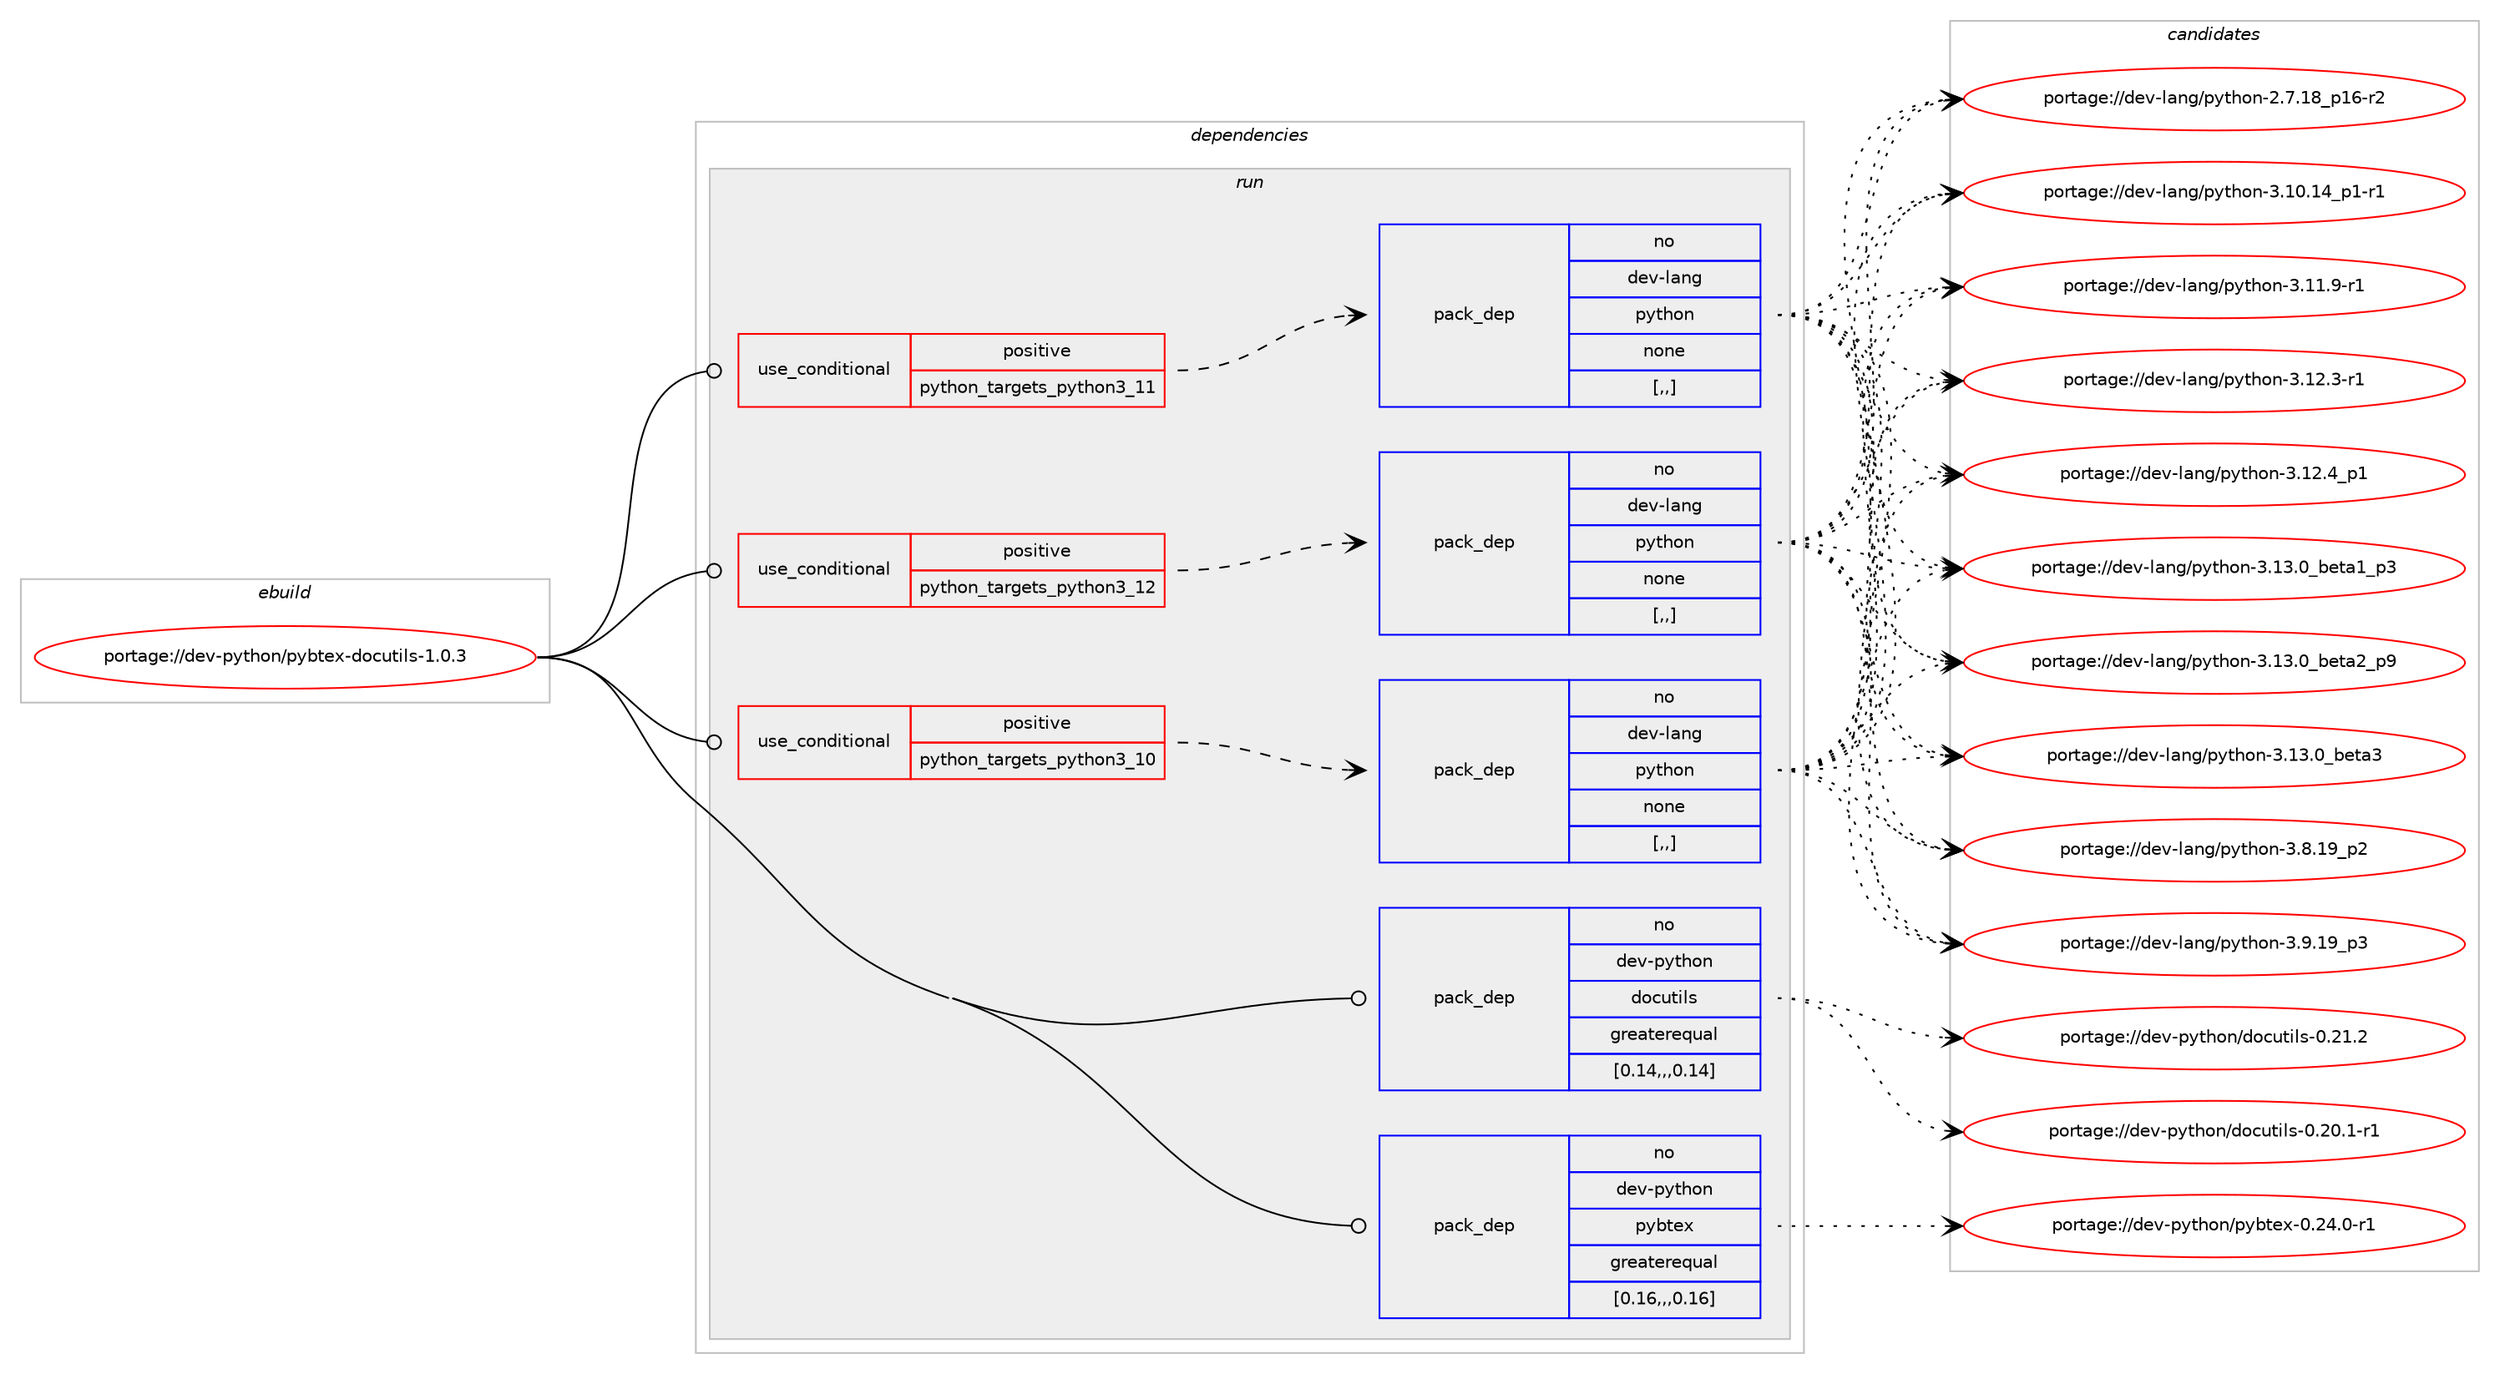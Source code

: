 digraph prolog {

# *************
# Graph options
# *************

newrank=true;
concentrate=true;
compound=true;
graph [rankdir=LR,fontname=Helvetica,fontsize=10,ranksep=1.5];#, ranksep=2.5, nodesep=0.2];
edge  [arrowhead=vee];
node  [fontname=Helvetica,fontsize=10];

# **********
# The ebuild
# **********

subgraph cluster_leftcol {
color=gray;
rank=same;
label=<<i>ebuild</i>>;
id [label="portage://dev-python/pybtex-docutils-1.0.3", color=red, width=4, href="../dev-python/pybtex-docutils-1.0.3.svg"];
}

# ****************
# The dependencies
# ****************

subgraph cluster_midcol {
color=gray;
label=<<i>dependencies</i>>;
subgraph cluster_compile {
fillcolor="#eeeeee";
style=filled;
label=<<i>compile</i>>;
}
subgraph cluster_compileandrun {
fillcolor="#eeeeee";
style=filled;
label=<<i>compile and run</i>>;
}
subgraph cluster_run {
fillcolor="#eeeeee";
style=filled;
label=<<i>run</i>>;
subgraph cond35473 {
dependency151997 [label=<<TABLE BORDER="0" CELLBORDER="1" CELLSPACING="0" CELLPADDING="4"><TR><TD ROWSPAN="3" CELLPADDING="10">use_conditional</TD></TR><TR><TD>positive</TD></TR><TR><TD>python_targets_python3_10</TD></TR></TABLE>>, shape=none, color=red];
subgraph pack115307 {
dependency151998 [label=<<TABLE BORDER="0" CELLBORDER="1" CELLSPACING="0" CELLPADDING="4" WIDTH="220"><TR><TD ROWSPAN="6" CELLPADDING="30">pack_dep</TD></TR><TR><TD WIDTH="110">no</TD></TR><TR><TD>dev-lang</TD></TR><TR><TD>python</TD></TR><TR><TD>none</TD></TR><TR><TD>[,,]</TD></TR></TABLE>>, shape=none, color=blue];
}
dependency151997:e -> dependency151998:w [weight=20,style="dashed",arrowhead="vee"];
}
id:e -> dependency151997:w [weight=20,style="solid",arrowhead="odot"];
subgraph cond35474 {
dependency151999 [label=<<TABLE BORDER="0" CELLBORDER="1" CELLSPACING="0" CELLPADDING="4"><TR><TD ROWSPAN="3" CELLPADDING="10">use_conditional</TD></TR><TR><TD>positive</TD></TR><TR><TD>python_targets_python3_11</TD></TR></TABLE>>, shape=none, color=red];
subgraph pack115308 {
dependency152000 [label=<<TABLE BORDER="0" CELLBORDER="1" CELLSPACING="0" CELLPADDING="4" WIDTH="220"><TR><TD ROWSPAN="6" CELLPADDING="30">pack_dep</TD></TR><TR><TD WIDTH="110">no</TD></TR><TR><TD>dev-lang</TD></TR><TR><TD>python</TD></TR><TR><TD>none</TD></TR><TR><TD>[,,]</TD></TR></TABLE>>, shape=none, color=blue];
}
dependency151999:e -> dependency152000:w [weight=20,style="dashed",arrowhead="vee"];
}
id:e -> dependency151999:w [weight=20,style="solid",arrowhead="odot"];
subgraph cond35475 {
dependency152001 [label=<<TABLE BORDER="0" CELLBORDER="1" CELLSPACING="0" CELLPADDING="4"><TR><TD ROWSPAN="3" CELLPADDING="10">use_conditional</TD></TR><TR><TD>positive</TD></TR><TR><TD>python_targets_python3_12</TD></TR></TABLE>>, shape=none, color=red];
subgraph pack115309 {
dependency152002 [label=<<TABLE BORDER="0" CELLBORDER="1" CELLSPACING="0" CELLPADDING="4" WIDTH="220"><TR><TD ROWSPAN="6" CELLPADDING="30">pack_dep</TD></TR><TR><TD WIDTH="110">no</TD></TR><TR><TD>dev-lang</TD></TR><TR><TD>python</TD></TR><TR><TD>none</TD></TR><TR><TD>[,,]</TD></TR></TABLE>>, shape=none, color=blue];
}
dependency152001:e -> dependency152002:w [weight=20,style="dashed",arrowhead="vee"];
}
id:e -> dependency152001:w [weight=20,style="solid",arrowhead="odot"];
subgraph pack115310 {
dependency152003 [label=<<TABLE BORDER="0" CELLBORDER="1" CELLSPACING="0" CELLPADDING="4" WIDTH="220"><TR><TD ROWSPAN="6" CELLPADDING="30">pack_dep</TD></TR><TR><TD WIDTH="110">no</TD></TR><TR><TD>dev-python</TD></TR><TR><TD>docutils</TD></TR><TR><TD>greaterequal</TD></TR><TR><TD>[0.14,,,0.14]</TD></TR></TABLE>>, shape=none, color=blue];
}
id:e -> dependency152003:w [weight=20,style="solid",arrowhead="odot"];
subgraph pack115311 {
dependency152004 [label=<<TABLE BORDER="0" CELLBORDER="1" CELLSPACING="0" CELLPADDING="4" WIDTH="220"><TR><TD ROWSPAN="6" CELLPADDING="30">pack_dep</TD></TR><TR><TD WIDTH="110">no</TD></TR><TR><TD>dev-python</TD></TR><TR><TD>pybtex</TD></TR><TR><TD>greaterequal</TD></TR><TR><TD>[0.16,,,0.16]</TD></TR></TABLE>>, shape=none, color=blue];
}
id:e -> dependency152004:w [weight=20,style="solid",arrowhead="odot"];
}
}

# **************
# The candidates
# **************

subgraph cluster_choices {
rank=same;
color=gray;
label=<<i>candidates</i>>;

subgraph choice115307 {
color=black;
nodesep=1;
choice100101118451089711010347112121116104111110455046554649569511249544511450 [label="portage://dev-lang/python-2.7.18_p16-r2", color=red, width=4,href="../dev-lang/python-2.7.18_p16-r2.svg"];
choice100101118451089711010347112121116104111110455146494846495295112494511449 [label="portage://dev-lang/python-3.10.14_p1-r1", color=red, width=4,href="../dev-lang/python-3.10.14_p1-r1.svg"];
choice100101118451089711010347112121116104111110455146494946574511449 [label="portage://dev-lang/python-3.11.9-r1", color=red, width=4,href="../dev-lang/python-3.11.9-r1.svg"];
choice100101118451089711010347112121116104111110455146495046514511449 [label="portage://dev-lang/python-3.12.3-r1", color=red, width=4,href="../dev-lang/python-3.12.3-r1.svg"];
choice100101118451089711010347112121116104111110455146495046529511249 [label="portage://dev-lang/python-3.12.4_p1", color=red, width=4,href="../dev-lang/python-3.12.4_p1.svg"];
choice10010111845108971101034711212111610411111045514649514648959810111697499511251 [label="portage://dev-lang/python-3.13.0_beta1_p3", color=red, width=4,href="../dev-lang/python-3.13.0_beta1_p3.svg"];
choice10010111845108971101034711212111610411111045514649514648959810111697509511257 [label="portage://dev-lang/python-3.13.0_beta2_p9", color=red, width=4,href="../dev-lang/python-3.13.0_beta2_p9.svg"];
choice1001011184510897110103471121211161041111104551464951464895981011169751 [label="portage://dev-lang/python-3.13.0_beta3", color=red, width=4,href="../dev-lang/python-3.13.0_beta3.svg"];
choice100101118451089711010347112121116104111110455146564649579511250 [label="portage://dev-lang/python-3.8.19_p2", color=red, width=4,href="../dev-lang/python-3.8.19_p2.svg"];
choice100101118451089711010347112121116104111110455146574649579511251 [label="portage://dev-lang/python-3.9.19_p3", color=red, width=4,href="../dev-lang/python-3.9.19_p3.svg"];
dependency151998:e -> choice100101118451089711010347112121116104111110455046554649569511249544511450:w [style=dotted,weight="100"];
dependency151998:e -> choice100101118451089711010347112121116104111110455146494846495295112494511449:w [style=dotted,weight="100"];
dependency151998:e -> choice100101118451089711010347112121116104111110455146494946574511449:w [style=dotted,weight="100"];
dependency151998:e -> choice100101118451089711010347112121116104111110455146495046514511449:w [style=dotted,weight="100"];
dependency151998:e -> choice100101118451089711010347112121116104111110455146495046529511249:w [style=dotted,weight="100"];
dependency151998:e -> choice10010111845108971101034711212111610411111045514649514648959810111697499511251:w [style=dotted,weight="100"];
dependency151998:e -> choice10010111845108971101034711212111610411111045514649514648959810111697509511257:w [style=dotted,weight="100"];
dependency151998:e -> choice1001011184510897110103471121211161041111104551464951464895981011169751:w [style=dotted,weight="100"];
dependency151998:e -> choice100101118451089711010347112121116104111110455146564649579511250:w [style=dotted,weight="100"];
dependency151998:e -> choice100101118451089711010347112121116104111110455146574649579511251:w [style=dotted,weight="100"];
}
subgraph choice115308 {
color=black;
nodesep=1;
choice100101118451089711010347112121116104111110455046554649569511249544511450 [label="portage://dev-lang/python-2.7.18_p16-r2", color=red, width=4,href="../dev-lang/python-2.7.18_p16-r2.svg"];
choice100101118451089711010347112121116104111110455146494846495295112494511449 [label="portage://dev-lang/python-3.10.14_p1-r1", color=red, width=4,href="../dev-lang/python-3.10.14_p1-r1.svg"];
choice100101118451089711010347112121116104111110455146494946574511449 [label="portage://dev-lang/python-3.11.9-r1", color=red, width=4,href="../dev-lang/python-3.11.9-r1.svg"];
choice100101118451089711010347112121116104111110455146495046514511449 [label="portage://dev-lang/python-3.12.3-r1", color=red, width=4,href="../dev-lang/python-3.12.3-r1.svg"];
choice100101118451089711010347112121116104111110455146495046529511249 [label="portage://dev-lang/python-3.12.4_p1", color=red, width=4,href="../dev-lang/python-3.12.4_p1.svg"];
choice10010111845108971101034711212111610411111045514649514648959810111697499511251 [label="portage://dev-lang/python-3.13.0_beta1_p3", color=red, width=4,href="../dev-lang/python-3.13.0_beta1_p3.svg"];
choice10010111845108971101034711212111610411111045514649514648959810111697509511257 [label="portage://dev-lang/python-3.13.0_beta2_p9", color=red, width=4,href="../dev-lang/python-3.13.0_beta2_p9.svg"];
choice1001011184510897110103471121211161041111104551464951464895981011169751 [label="portage://dev-lang/python-3.13.0_beta3", color=red, width=4,href="../dev-lang/python-3.13.0_beta3.svg"];
choice100101118451089711010347112121116104111110455146564649579511250 [label="portage://dev-lang/python-3.8.19_p2", color=red, width=4,href="../dev-lang/python-3.8.19_p2.svg"];
choice100101118451089711010347112121116104111110455146574649579511251 [label="portage://dev-lang/python-3.9.19_p3", color=red, width=4,href="../dev-lang/python-3.9.19_p3.svg"];
dependency152000:e -> choice100101118451089711010347112121116104111110455046554649569511249544511450:w [style=dotted,weight="100"];
dependency152000:e -> choice100101118451089711010347112121116104111110455146494846495295112494511449:w [style=dotted,weight="100"];
dependency152000:e -> choice100101118451089711010347112121116104111110455146494946574511449:w [style=dotted,weight="100"];
dependency152000:e -> choice100101118451089711010347112121116104111110455146495046514511449:w [style=dotted,weight="100"];
dependency152000:e -> choice100101118451089711010347112121116104111110455146495046529511249:w [style=dotted,weight="100"];
dependency152000:e -> choice10010111845108971101034711212111610411111045514649514648959810111697499511251:w [style=dotted,weight="100"];
dependency152000:e -> choice10010111845108971101034711212111610411111045514649514648959810111697509511257:w [style=dotted,weight="100"];
dependency152000:e -> choice1001011184510897110103471121211161041111104551464951464895981011169751:w [style=dotted,weight="100"];
dependency152000:e -> choice100101118451089711010347112121116104111110455146564649579511250:w [style=dotted,weight="100"];
dependency152000:e -> choice100101118451089711010347112121116104111110455146574649579511251:w [style=dotted,weight="100"];
}
subgraph choice115309 {
color=black;
nodesep=1;
choice100101118451089711010347112121116104111110455046554649569511249544511450 [label="portage://dev-lang/python-2.7.18_p16-r2", color=red, width=4,href="../dev-lang/python-2.7.18_p16-r2.svg"];
choice100101118451089711010347112121116104111110455146494846495295112494511449 [label="portage://dev-lang/python-3.10.14_p1-r1", color=red, width=4,href="../dev-lang/python-3.10.14_p1-r1.svg"];
choice100101118451089711010347112121116104111110455146494946574511449 [label="portage://dev-lang/python-3.11.9-r1", color=red, width=4,href="../dev-lang/python-3.11.9-r1.svg"];
choice100101118451089711010347112121116104111110455146495046514511449 [label="portage://dev-lang/python-3.12.3-r1", color=red, width=4,href="../dev-lang/python-3.12.3-r1.svg"];
choice100101118451089711010347112121116104111110455146495046529511249 [label="portage://dev-lang/python-3.12.4_p1", color=red, width=4,href="../dev-lang/python-3.12.4_p1.svg"];
choice10010111845108971101034711212111610411111045514649514648959810111697499511251 [label="portage://dev-lang/python-3.13.0_beta1_p3", color=red, width=4,href="../dev-lang/python-3.13.0_beta1_p3.svg"];
choice10010111845108971101034711212111610411111045514649514648959810111697509511257 [label="portage://dev-lang/python-3.13.0_beta2_p9", color=red, width=4,href="../dev-lang/python-3.13.0_beta2_p9.svg"];
choice1001011184510897110103471121211161041111104551464951464895981011169751 [label="portage://dev-lang/python-3.13.0_beta3", color=red, width=4,href="../dev-lang/python-3.13.0_beta3.svg"];
choice100101118451089711010347112121116104111110455146564649579511250 [label="portage://dev-lang/python-3.8.19_p2", color=red, width=4,href="../dev-lang/python-3.8.19_p2.svg"];
choice100101118451089711010347112121116104111110455146574649579511251 [label="portage://dev-lang/python-3.9.19_p3", color=red, width=4,href="../dev-lang/python-3.9.19_p3.svg"];
dependency152002:e -> choice100101118451089711010347112121116104111110455046554649569511249544511450:w [style=dotted,weight="100"];
dependency152002:e -> choice100101118451089711010347112121116104111110455146494846495295112494511449:w [style=dotted,weight="100"];
dependency152002:e -> choice100101118451089711010347112121116104111110455146494946574511449:w [style=dotted,weight="100"];
dependency152002:e -> choice100101118451089711010347112121116104111110455146495046514511449:w [style=dotted,weight="100"];
dependency152002:e -> choice100101118451089711010347112121116104111110455146495046529511249:w [style=dotted,weight="100"];
dependency152002:e -> choice10010111845108971101034711212111610411111045514649514648959810111697499511251:w [style=dotted,weight="100"];
dependency152002:e -> choice10010111845108971101034711212111610411111045514649514648959810111697509511257:w [style=dotted,weight="100"];
dependency152002:e -> choice1001011184510897110103471121211161041111104551464951464895981011169751:w [style=dotted,weight="100"];
dependency152002:e -> choice100101118451089711010347112121116104111110455146564649579511250:w [style=dotted,weight="100"];
dependency152002:e -> choice100101118451089711010347112121116104111110455146574649579511251:w [style=dotted,weight="100"];
}
subgraph choice115310 {
color=black;
nodesep=1;
choice100101118451121211161041111104710011199117116105108115454846504846494511449 [label="portage://dev-python/docutils-0.20.1-r1", color=red, width=4,href="../dev-python/docutils-0.20.1-r1.svg"];
choice10010111845112121116104111110471001119911711610510811545484650494650 [label="portage://dev-python/docutils-0.21.2", color=red, width=4,href="../dev-python/docutils-0.21.2.svg"];
dependency152003:e -> choice100101118451121211161041111104710011199117116105108115454846504846494511449:w [style=dotted,weight="100"];
dependency152003:e -> choice10010111845112121116104111110471001119911711610510811545484650494650:w [style=dotted,weight="100"];
}
subgraph choice115311 {
color=black;
nodesep=1;
choice100101118451121211161041111104711212198116101120454846505246484511449 [label="portage://dev-python/pybtex-0.24.0-r1", color=red, width=4,href="../dev-python/pybtex-0.24.0-r1.svg"];
dependency152004:e -> choice100101118451121211161041111104711212198116101120454846505246484511449:w [style=dotted,weight="100"];
}
}

}
